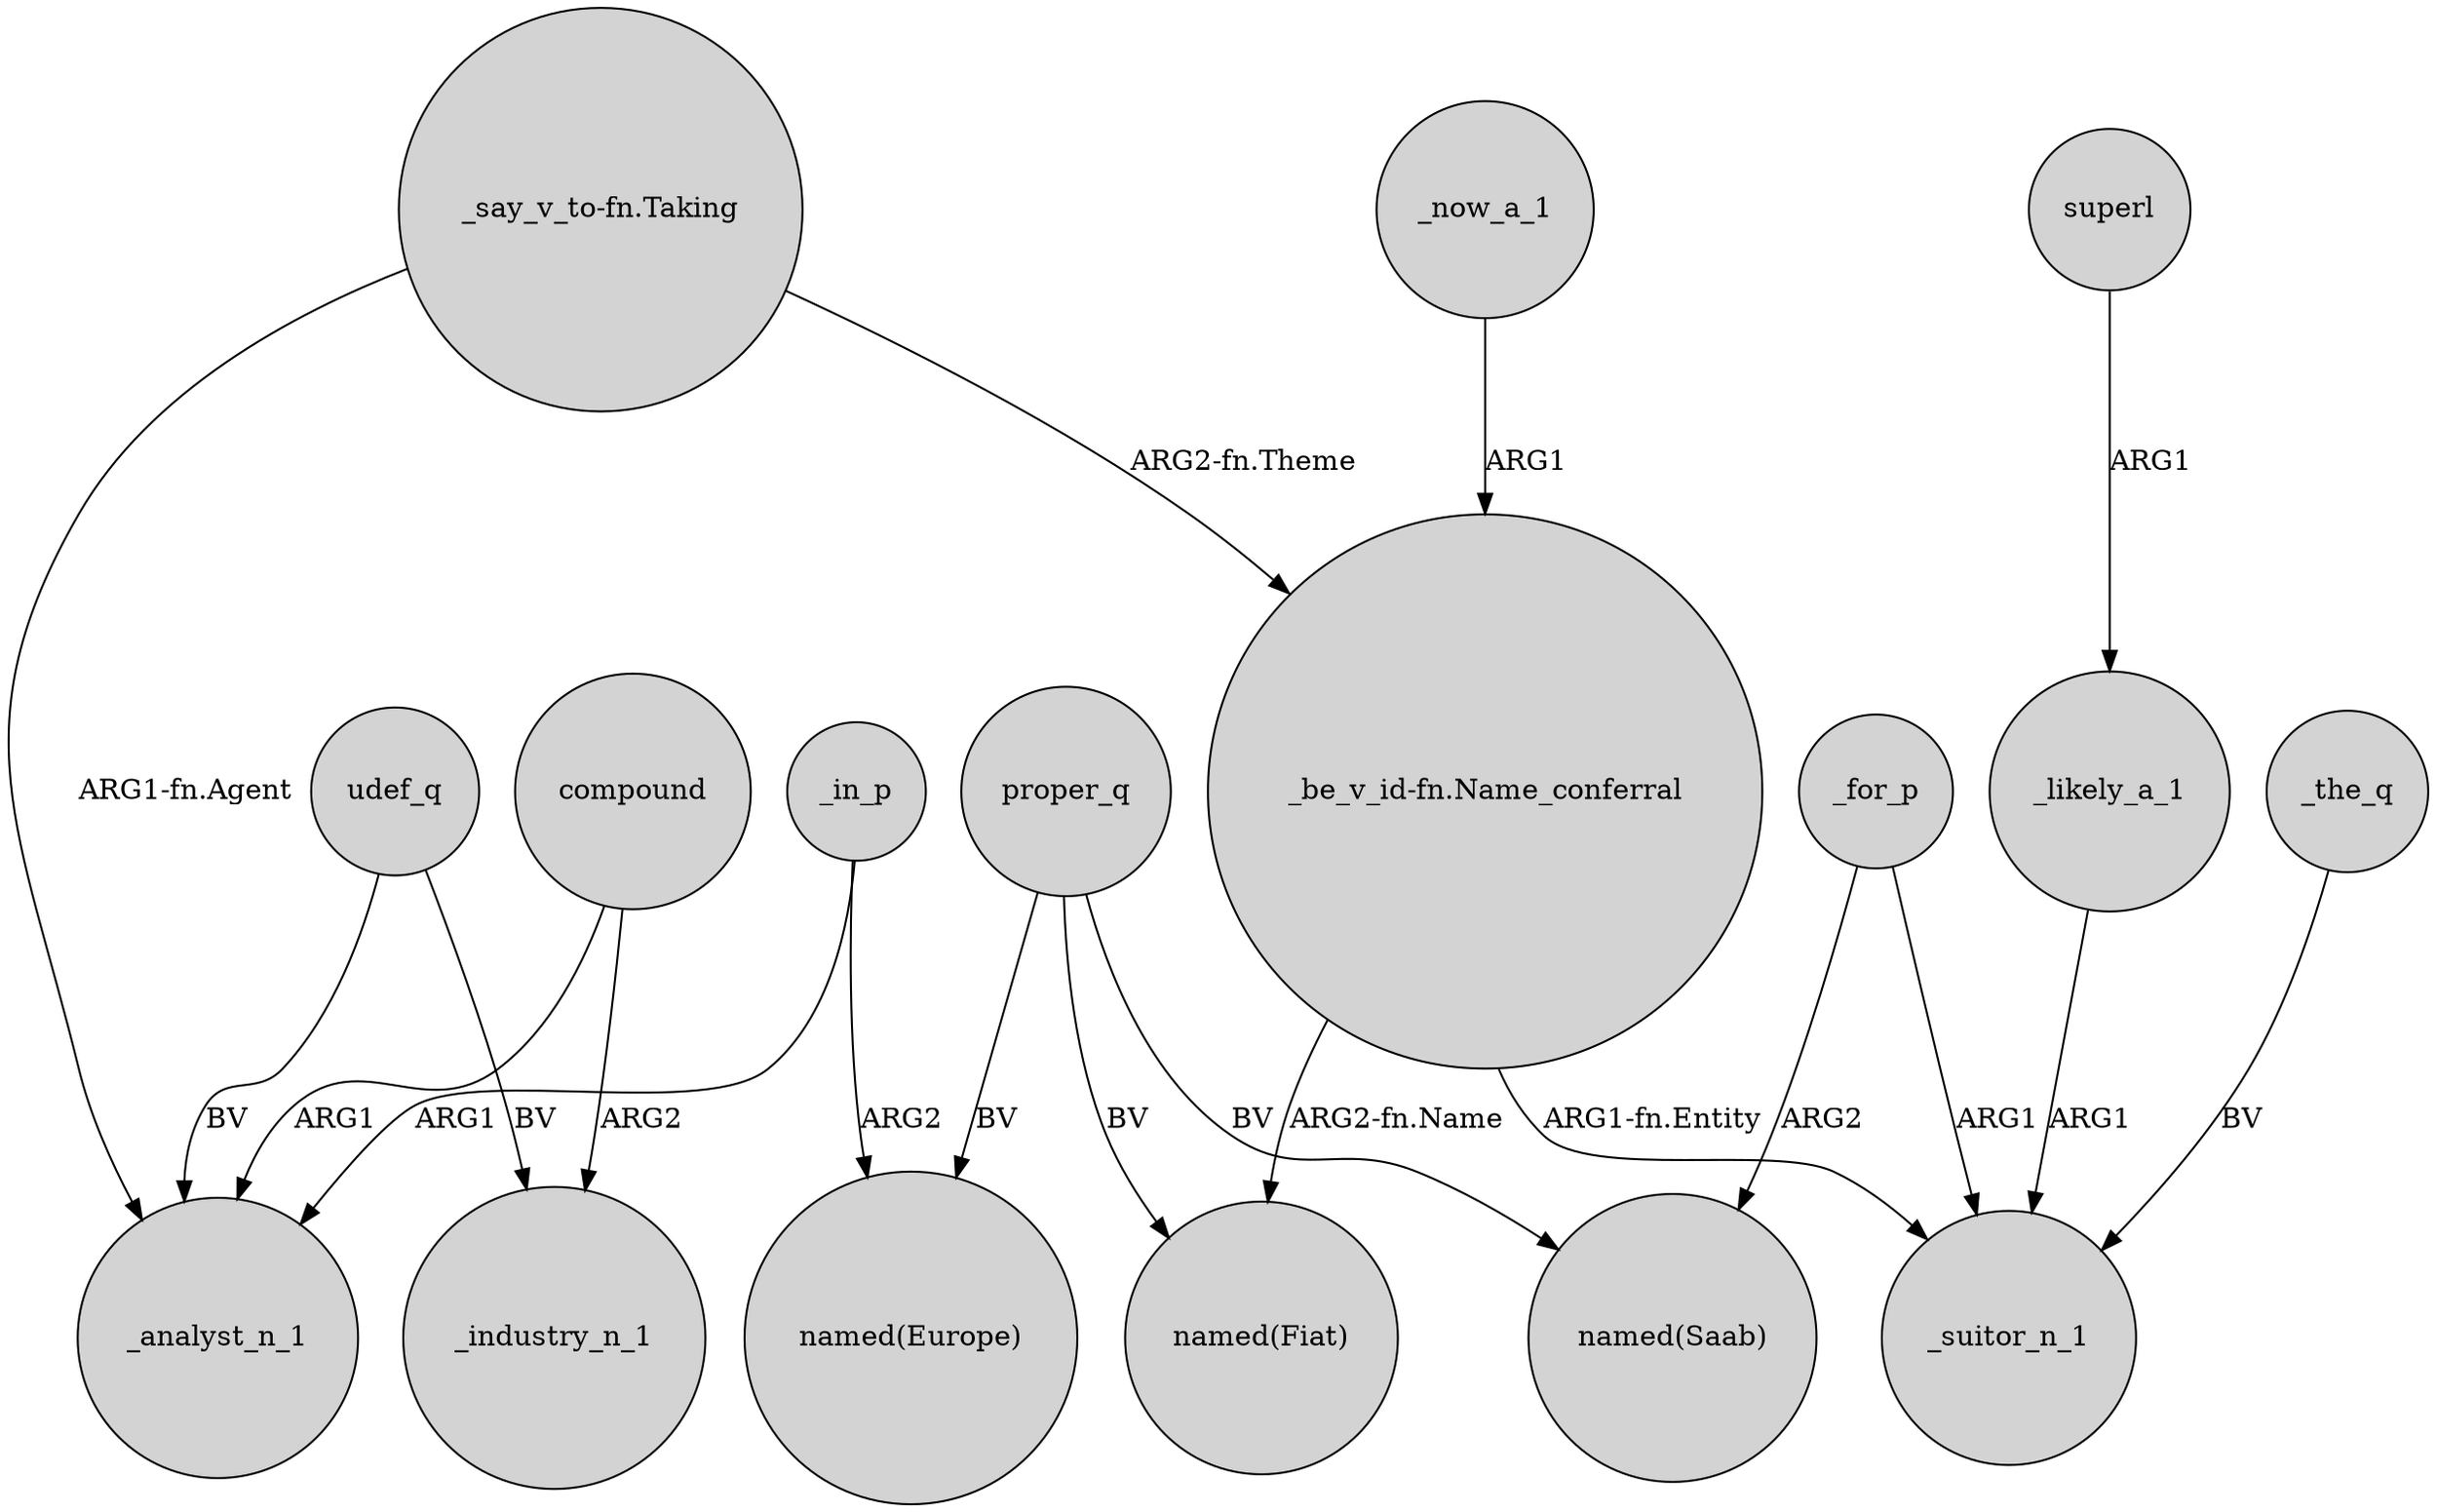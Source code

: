 digraph {
	node [shape=circle style=filled]
	"_be_v_id-fn.Name_conferral" -> "named(Fiat)" [label="ARG2-fn.Name"]
	"_say_v_to-fn.Taking" -> "_be_v_id-fn.Name_conferral" [label="ARG2-fn.Theme"]
	compound -> _industry_n_1 [label=ARG2]
	udef_q -> _analyst_n_1 [label=BV]
	_in_p -> "named(Europe)" [label=ARG2]
	proper_q -> "named(Europe)" [label=BV]
	superl -> _likely_a_1 [label=ARG1]
	_the_q -> _suitor_n_1 [label=BV]
	_in_p -> _analyst_n_1 [label=ARG1]
	"_say_v_to-fn.Taking" -> _analyst_n_1 [label="ARG1-fn.Agent"]
	compound -> _analyst_n_1 [label=ARG1]
	proper_q -> "named(Saab)" [label=BV]
	proper_q -> "named(Fiat)" [label=BV]
	_for_p -> "named(Saab)" [label=ARG2]
	udef_q -> _industry_n_1 [label=BV]
	_now_a_1 -> "_be_v_id-fn.Name_conferral" [label=ARG1]
	_likely_a_1 -> _suitor_n_1 [label=ARG1]
	_for_p -> _suitor_n_1 [label=ARG1]
	"_be_v_id-fn.Name_conferral" -> _suitor_n_1 [label="ARG1-fn.Entity"]
}
